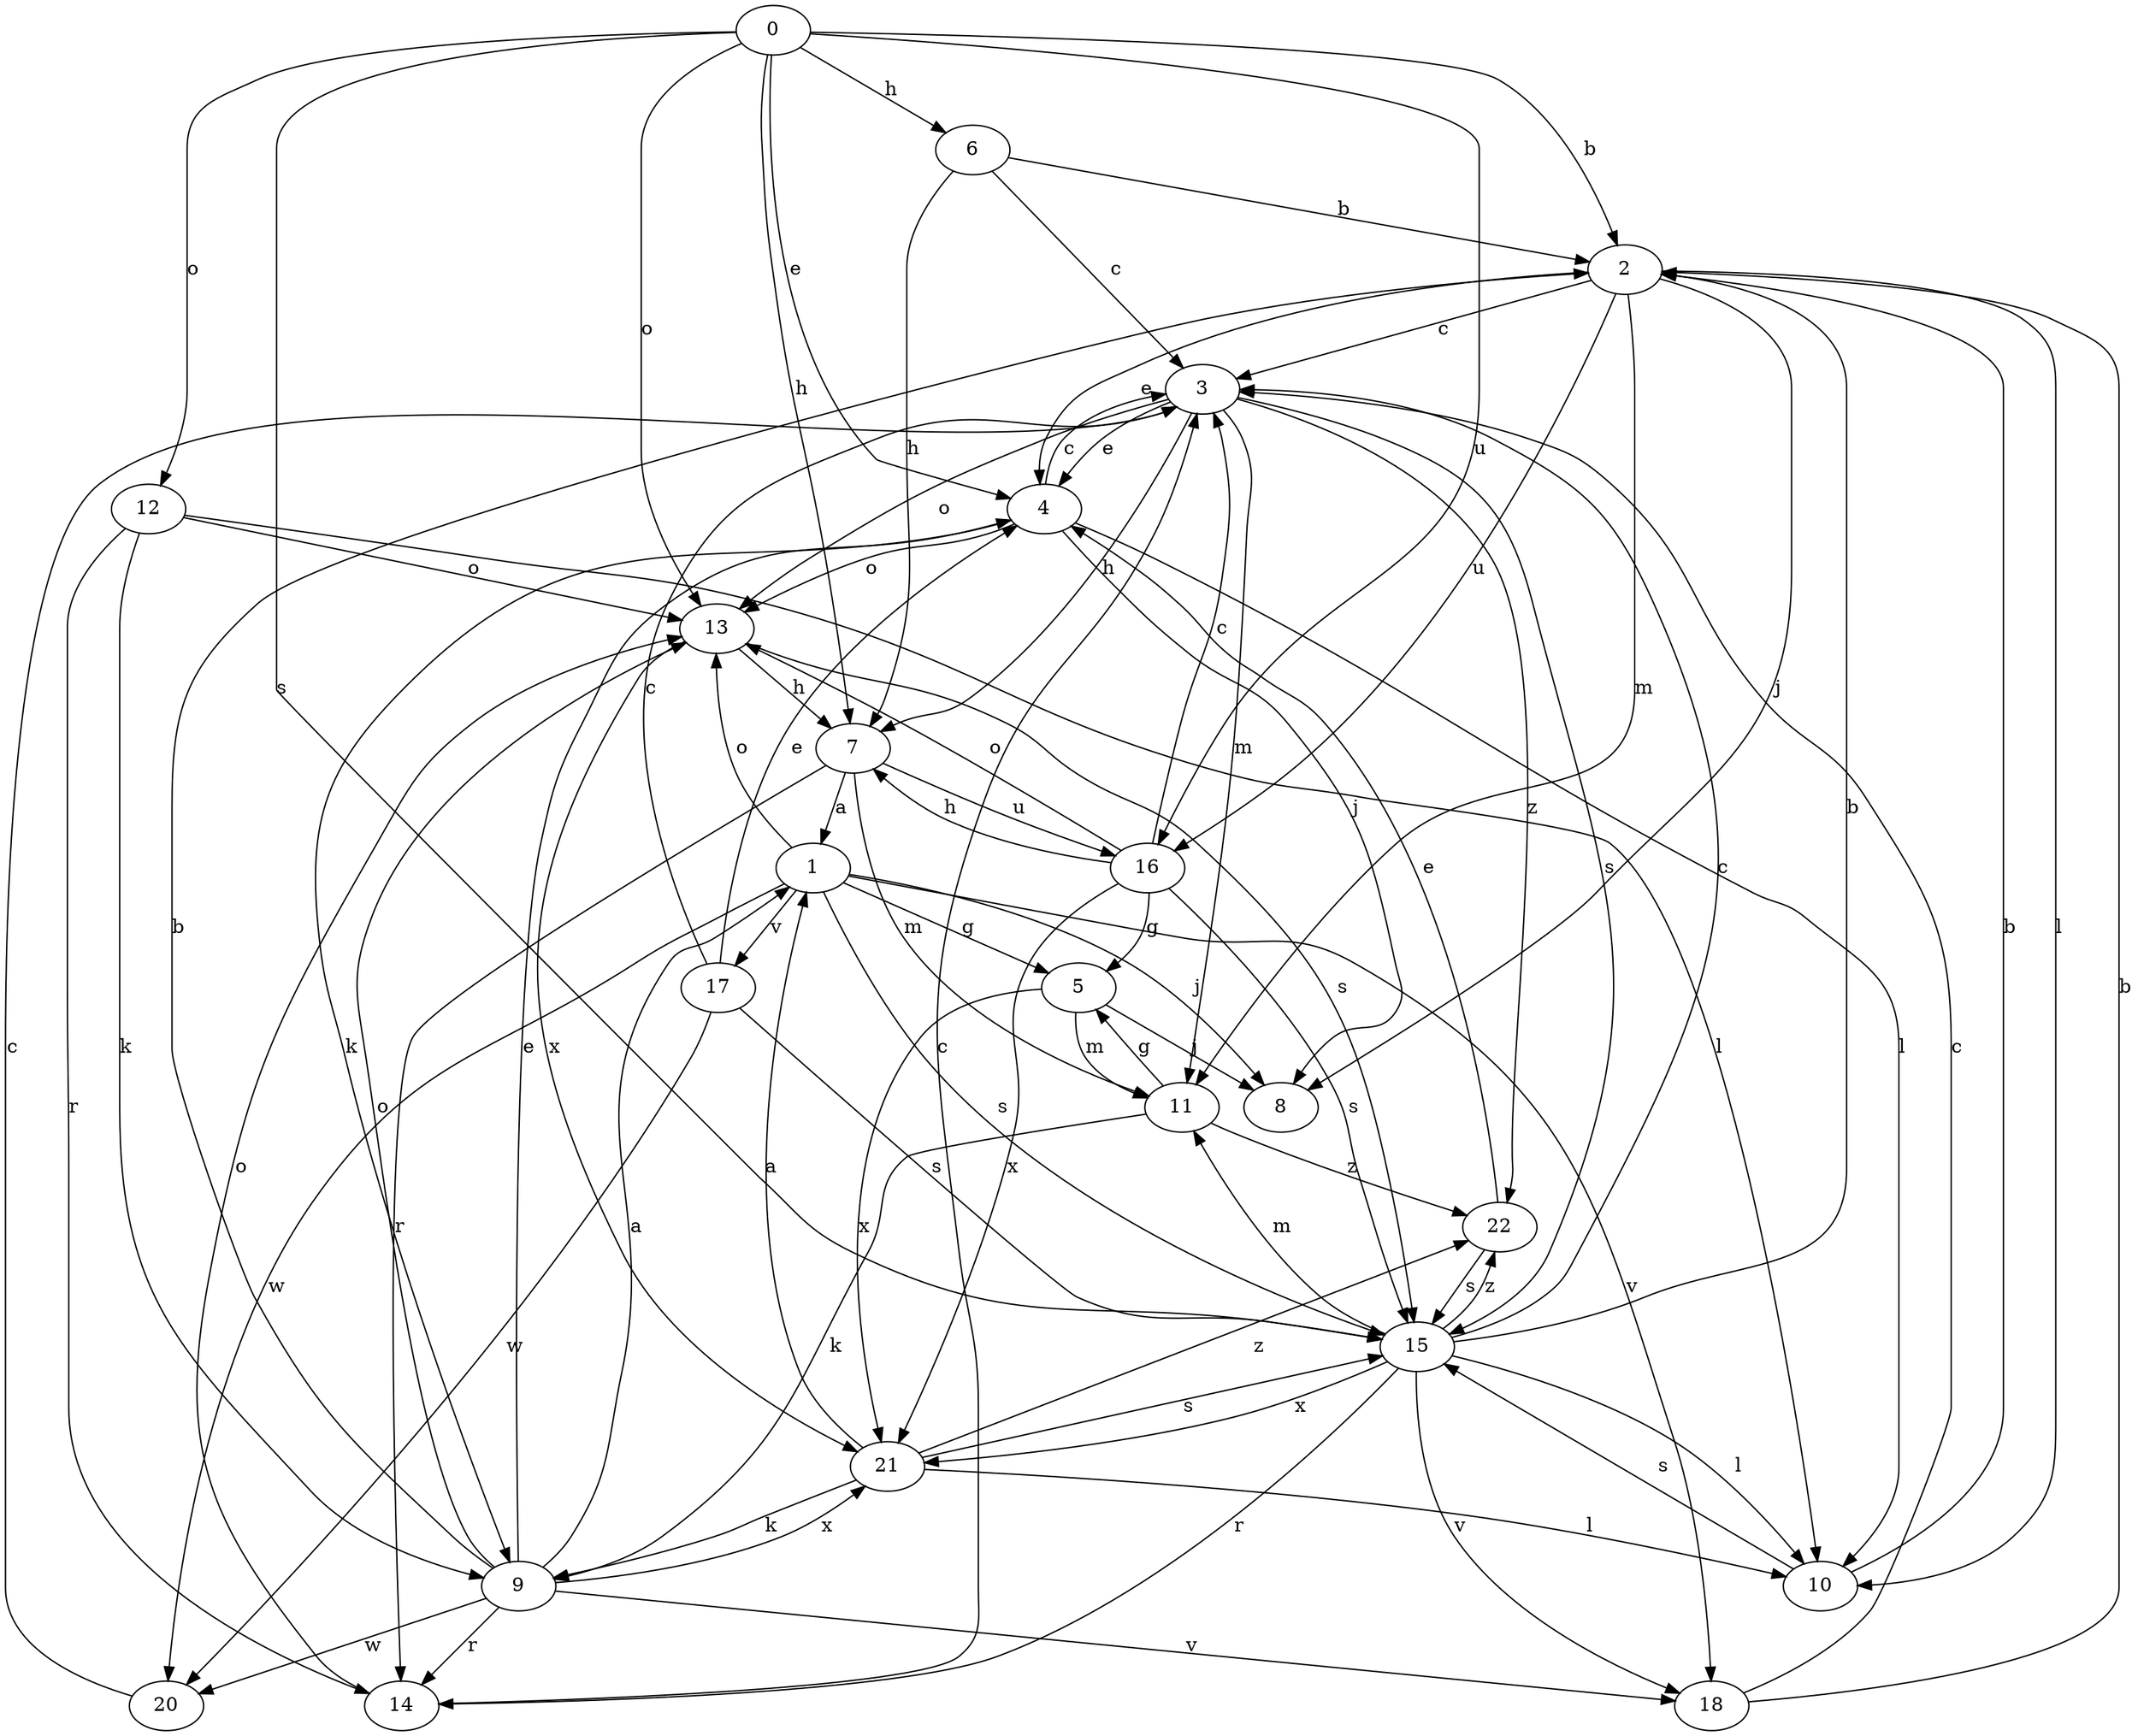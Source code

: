 strict digraph  {
0;
1;
2;
3;
4;
5;
6;
7;
8;
9;
10;
11;
12;
13;
14;
15;
16;
17;
18;
20;
21;
22;
0 -> 2  [label=b];
0 -> 4  [label=e];
0 -> 6  [label=h];
0 -> 7  [label=h];
0 -> 12  [label=o];
0 -> 13  [label=o];
0 -> 15  [label=s];
0 -> 16  [label=u];
1 -> 5  [label=g];
1 -> 8  [label=j];
1 -> 13  [label=o];
1 -> 15  [label=s];
1 -> 17  [label=v];
1 -> 18  [label=v];
1 -> 20  [label=w];
2 -> 3  [label=c];
2 -> 4  [label=e];
2 -> 8  [label=j];
2 -> 10  [label=l];
2 -> 11  [label=m];
2 -> 16  [label=u];
3 -> 4  [label=e];
3 -> 7  [label=h];
3 -> 11  [label=m];
3 -> 13  [label=o];
3 -> 15  [label=s];
3 -> 22  [label=z];
4 -> 3  [label=c];
4 -> 8  [label=j];
4 -> 9  [label=k];
4 -> 10  [label=l];
4 -> 13  [label=o];
5 -> 8  [label=j];
5 -> 11  [label=m];
5 -> 21  [label=x];
6 -> 2  [label=b];
6 -> 3  [label=c];
6 -> 7  [label=h];
7 -> 1  [label=a];
7 -> 11  [label=m];
7 -> 14  [label=r];
7 -> 16  [label=u];
9 -> 1  [label=a];
9 -> 2  [label=b];
9 -> 4  [label=e];
9 -> 13  [label=o];
9 -> 14  [label=r];
9 -> 18  [label=v];
9 -> 20  [label=w];
9 -> 21  [label=x];
10 -> 2  [label=b];
10 -> 15  [label=s];
11 -> 5  [label=g];
11 -> 9  [label=k];
11 -> 22  [label=z];
12 -> 9  [label=k];
12 -> 10  [label=l];
12 -> 13  [label=o];
12 -> 14  [label=r];
13 -> 7  [label=h];
13 -> 15  [label=s];
13 -> 21  [label=x];
14 -> 3  [label=c];
14 -> 13  [label=o];
15 -> 2  [label=b];
15 -> 3  [label=c];
15 -> 10  [label=l];
15 -> 11  [label=m];
15 -> 14  [label=r];
15 -> 18  [label=v];
15 -> 21  [label=x];
15 -> 22  [label=z];
16 -> 3  [label=c];
16 -> 5  [label=g];
16 -> 7  [label=h];
16 -> 13  [label=o];
16 -> 15  [label=s];
16 -> 21  [label=x];
17 -> 3  [label=c];
17 -> 4  [label=e];
17 -> 15  [label=s];
17 -> 20  [label=w];
18 -> 2  [label=b];
18 -> 3  [label=c];
20 -> 3  [label=c];
21 -> 1  [label=a];
21 -> 9  [label=k];
21 -> 10  [label=l];
21 -> 15  [label=s];
21 -> 22  [label=z];
22 -> 4  [label=e];
22 -> 15  [label=s];
}
